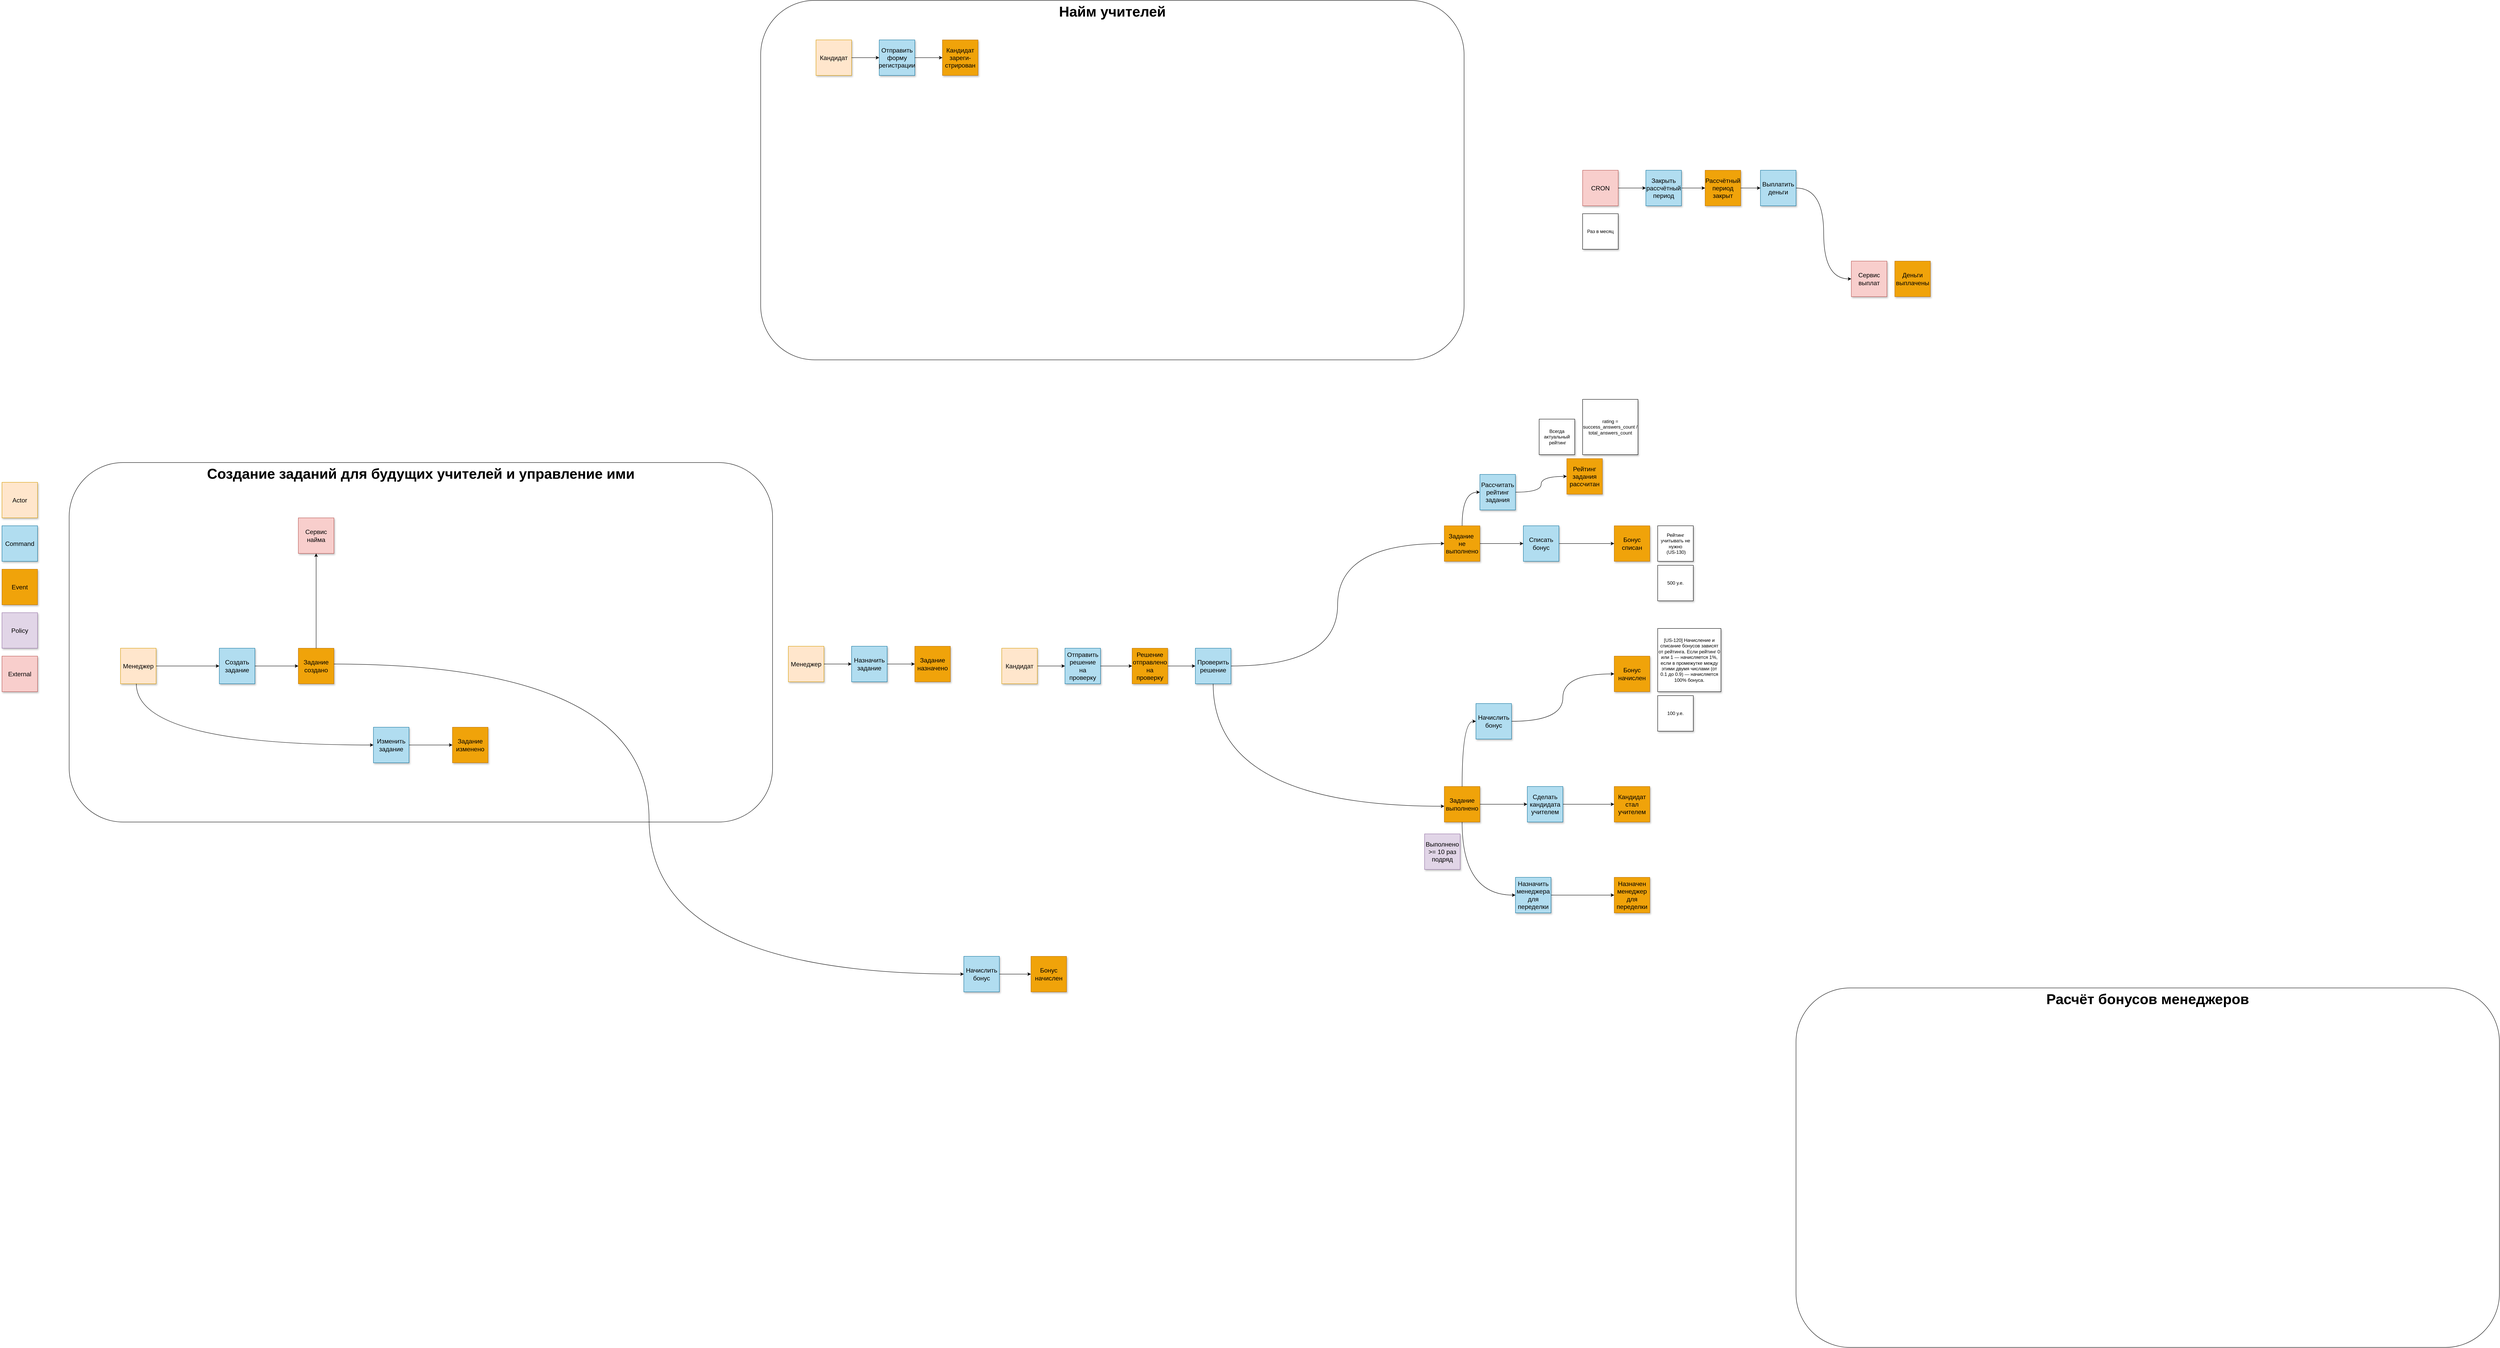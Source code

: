 <mxfile version="27.0.9">
  <diagram name="Страница — 1" id="NGPSr6TKWszpCNyqdr5B">
    <mxGraphModel dx="5503" dy="3042" grid="1" gridSize="10" guides="1" tooltips="1" connect="1" arrows="1" fold="1" page="1" pageScale="1" pageWidth="827" pageHeight="1169" math="0" shadow="0">
      <root>
        <mxCell id="0" />
        <mxCell id="1" parent="0" />
        <mxCell id="jLzZF4RuqzGzyWeto8rF-91" value="&lt;font style=&quot;font-size: 36px;&quot;&gt;Найм учителей&lt;/font&gt;" style="rounded=1;whiteSpace=wrap;html=1;fontFamily=Helvetica;fontSize=11;fontColor=default;labelBackgroundColor=default;verticalAlign=top;align=center;fontStyle=1" vertex="1" parent="1">
          <mxGeometry x="-230" y="-800" width="1780" height="910" as="geometry" />
        </mxCell>
        <mxCell id="jLzZF4RuqzGzyWeto8rF-90" value="&lt;font style=&quot;font-size: 36px;&quot;&gt;Расчёт бонусов менеджеров&lt;/font&gt;" style="rounded=1;whiteSpace=wrap;html=1;fontFamily=Helvetica;fontSize=11;fontColor=default;labelBackgroundColor=default;verticalAlign=top;align=center;fontStyle=1" vertex="1" parent="1">
          <mxGeometry x="2390" y="1700" width="1780" height="910" as="geometry" />
        </mxCell>
        <mxCell id="jLzZF4RuqzGzyWeto8rF-89" value="&lt;font style=&quot;font-size: 36px;&quot;&gt;Создание заданий для будущих учителей и управление ими&lt;/font&gt;" style="rounded=1;whiteSpace=wrap;html=1;fontFamily=Helvetica;fontSize=11;fontColor=default;labelBackgroundColor=default;verticalAlign=top;align=center;fontStyle=1" vertex="1" parent="1">
          <mxGeometry x="-1980" y="370" width="1780" height="910" as="geometry" />
        </mxCell>
        <mxCell id="CO1IV0NMNZ6v1MnFKfws-3" value="&lt;font style=&quot;font-size: 16px;&quot;&gt;Actor&lt;/font&gt;" style="shape=note;whiteSpace=wrap;html=1;backgroundOutline=1;darkOpacity=0.05;fillColor=#ffe6cc;strokeColor=#d79b00;fillStyle=solid;direction=west;gradientDirection=north;shadow=1;size=0;pointerEvents=1;" parent="1" vertex="1">
          <mxGeometry x="-2150" y="420" width="90" height="90" as="geometry" />
        </mxCell>
        <mxCell id="CO1IV0NMNZ6v1MnFKfws-4" value="&lt;font style=&quot;font-size: 16px;&quot;&gt;Command&lt;/font&gt;" style="shape=note;whiteSpace=wrap;html=1;backgroundOutline=1;darkOpacity=0.05;fillColor=#b1ddf0;strokeColor=#10739e;fillStyle=solid;direction=west;gradientDirection=north;shadow=1;size=0;pointerEvents=1;" parent="1" vertex="1">
          <mxGeometry x="-2150" y="530" width="90" height="90" as="geometry" />
        </mxCell>
        <mxCell id="CO1IV0NMNZ6v1MnFKfws-5" value="&lt;font style=&quot;font-size: 16px;&quot;&gt;Event&lt;/font&gt;" style="shape=note;whiteSpace=wrap;html=1;backgroundOutline=1;darkOpacity=0.05;fillColor=#f0a30a;strokeColor=#BD7000;fillStyle=solid;direction=west;gradientDirection=north;shadow=1;size=0;pointerEvents=1;fontColor=#000000;" parent="1" vertex="1">
          <mxGeometry x="-2150" y="640" width="90" height="90" as="geometry" />
        </mxCell>
        <mxCell id="CO1IV0NMNZ6v1MnFKfws-6" value="&lt;font style=&quot;font-size: 16px;&quot;&gt;Policy&lt;/font&gt;" style="shape=note;whiteSpace=wrap;html=1;backgroundOutline=1;darkOpacity=0.05;fillColor=#e1d5e7;strokeColor=#9673a6;fillStyle=solid;direction=west;gradientDirection=north;shadow=1;size=0;pointerEvents=1;" parent="1" vertex="1">
          <mxGeometry x="-2150" y="750" width="90" height="90" as="geometry" />
        </mxCell>
        <mxCell id="h1oPTxE2GkJXds1VuIES-3" value="&lt;font style=&quot;font-size: 16px;&quot;&gt;Менеджер&lt;/font&gt;" style="shape=note;whiteSpace=wrap;html=1;backgroundOutline=1;darkOpacity=0.05;fillColor=#ffe6cc;strokeColor=#d79b00;fillStyle=solid;direction=west;gradientDirection=north;shadow=1;size=0;pointerEvents=1;" parent="1" vertex="1">
          <mxGeometry x="-1850" y="840" width="90" height="90" as="geometry" />
        </mxCell>
        <mxCell id="h1oPTxE2GkJXds1VuIES-4" value="&lt;span style=&quot;font-size: 16px;&quot;&gt;Задание создано&lt;/span&gt;" style="shape=note;whiteSpace=wrap;html=1;backgroundOutline=1;darkOpacity=0.05;fillColor=#f0a30a;strokeColor=#BD7000;fillStyle=solid;direction=west;gradientDirection=north;shadow=1;size=0;pointerEvents=1;fontColor=#000000;" parent="1" vertex="1">
          <mxGeometry x="-1400" y="840" width="90" height="90" as="geometry" />
        </mxCell>
        <mxCell id="h1oPTxE2GkJXds1VuIES-5" value="&lt;span style=&quot;font-size: 16px;&quot;&gt;Задание изменено&lt;/span&gt;" style="shape=note;whiteSpace=wrap;html=1;backgroundOutline=1;darkOpacity=0.05;fillColor=#f0a30a;strokeColor=#BD7000;fillStyle=solid;direction=west;gradientDirection=north;shadow=1;size=0;pointerEvents=1;fontColor=#000000;" parent="1" vertex="1">
          <mxGeometry x="-1010" y="1040" width="90" height="90" as="geometry" />
        </mxCell>
        <mxCell id="jLzZF4RuqzGzyWeto8rF-14" style="edgeStyle=orthogonalEdgeStyle;shape=connector;curved=1;rounded=0;orthogonalLoop=1;jettySize=auto;html=1;strokeColor=default;align=center;verticalAlign=middle;fontFamily=Helvetica;fontSize=11;fontColor=default;labelBackgroundColor=default;endArrow=classic;entryX=0;entryY=0;entryDx=90;entryDy=45;entryPerimeter=0;" edge="1" parent="1" source="jLzZF4RuqzGzyWeto8rF-73" target="h1oPTxE2GkJXds1VuIES-9">
          <mxGeometry relative="1" as="geometry">
            <mxPoint x="1530" y="1470" as="targetPoint" />
          </mxGeometry>
        </mxCell>
        <mxCell id="h1oPTxE2GkJXds1VuIES-6" value="&lt;span style=&quot;font-size: 16px;&quot;&gt;Задание выполнено&lt;/span&gt;" style="shape=note;whiteSpace=wrap;html=1;backgroundOutline=1;darkOpacity=0.05;fillColor=#f0a30a;strokeColor=#BD7000;fillStyle=solid;direction=west;gradientDirection=north;shadow=1;size=0;pointerEvents=1;fontColor=#000000;" parent="1" vertex="1">
          <mxGeometry x="1500" y="1190" width="90" height="90" as="geometry" />
        </mxCell>
        <mxCell id="h1oPTxE2GkJXds1VuIES-7" value="&lt;font style=&quot;font-size: 16px;&quot;&gt;Выполнено &amp;gt;= 10 раз подряд&lt;/font&gt;" style="shape=note;whiteSpace=wrap;html=1;backgroundOutline=1;darkOpacity=0.05;fillColor=#e1d5e7;strokeColor=#9673a6;fillStyle=solid;direction=west;gradientDirection=north;shadow=1;size=0;pointerEvents=1;" parent="1" vertex="1">
          <mxGeometry x="1450" y="1310" width="90" height="90" as="geometry" />
        </mxCell>
        <mxCell id="h1oPTxE2GkJXds1VuIES-9" value="&lt;font style=&quot;font-size: 16px;&quot;&gt;Назначен менеджер для переделки&lt;/font&gt;" style="shape=note;whiteSpace=wrap;html=1;backgroundOutline=1;darkOpacity=0.05;fillColor=#f0a30a;strokeColor=#BD7000;fillStyle=solid;direction=west;gradientDirection=north;shadow=1;size=0;pointerEvents=1;fontColor=#000000;" parent="1" vertex="1">
          <mxGeometry x="1930" y="1420" width="90" height="90" as="geometry" />
        </mxCell>
        <mxCell id="h1oPTxE2GkJXds1VuIES-10" value="&lt;font style=&quot;font-size: 16px;&quot;&gt;External&lt;/font&gt;" style="shape=note;whiteSpace=wrap;html=1;backgroundOutline=1;darkOpacity=0.05;fillColor=#f8cecc;strokeColor=#b85450;fillStyle=solid;direction=west;gradientDirection=north;shadow=1;size=0;pointerEvents=1;" parent="1" vertex="1">
          <mxGeometry x="-2150" y="860" width="90" height="90" as="geometry" />
        </mxCell>
        <mxCell id="h1oPTxE2GkJXds1VuIES-12" value="&lt;span style=&quot;font-size: 16px;&quot;&gt;Сервис найма&lt;/span&gt;" style="shape=note;whiteSpace=wrap;html=1;backgroundOutline=1;darkOpacity=0.05;fillColor=#f8cecc;strokeColor=#b85450;fillStyle=solid;direction=west;gradientDirection=north;shadow=1;size=0;pointerEvents=1;" parent="1" vertex="1">
          <mxGeometry x="-1400" y="510" width="90" height="90" as="geometry" />
        </mxCell>
        <mxCell id="h1oPTxE2GkJXds1VuIES-13" style="edgeStyle=orthogonalEdgeStyle;rounded=0;orthogonalLoop=1;jettySize=auto;html=1;entryX=0;entryY=0;entryDx=45;entryDy=0;entryPerimeter=0;curved=1;exitX=0.5;exitY=1;exitDx=0;exitDy=0;exitPerimeter=0;" parent="1" source="h1oPTxE2GkJXds1VuIES-4" target="h1oPTxE2GkJXds1VuIES-12" edge="1">
          <mxGeometry relative="1" as="geometry" />
        </mxCell>
        <mxCell id="h1oPTxE2GkJXds1VuIES-19" value="&lt;font style=&quot;font-size: 16px;&quot;&gt;Менеджер&lt;/font&gt;" style="shape=note;whiteSpace=wrap;html=1;backgroundOutline=1;darkOpacity=0.05;fillColor=#ffe6cc;strokeColor=#d79b00;fillStyle=solid;direction=west;gradientDirection=north;shadow=1;size=0;pointerEvents=1;" parent="1" vertex="1">
          <mxGeometry x="-160" y="835" width="90" height="90" as="geometry" />
        </mxCell>
        <mxCell id="h1oPTxE2GkJXds1VuIES-20" value="&lt;span style=&quot;font-size: 16px;&quot;&gt;Задание назначено&lt;/span&gt;" style="shape=note;whiteSpace=wrap;html=1;backgroundOutline=1;darkOpacity=0.05;fillColor=#f0a30a;strokeColor=#BD7000;fillStyle=solid;direction=west;gradientDirection=north;shadow=1;size=0;pointerEvents=1;fontColor=#000000;" parent="1" vertex="1">
          <mxGeometry x="160" y="835" width="90" height="90" as="geometry" />
        </mxCell>
        <mxCell id="jLzZF4RuqzGzyWeto8rF-57" style="edgeStyle=orthogonalEdgeStyle;shape=connector;curved=1;rounded=0;orthogonalLoop=1;jettySize=auto;html=1;strokeColor=default;align=center;verticalAlign=middle;fontFamily=Helvetica;fontSize=11;fontColor=default;labelBackgroundColor=default;endArrow=classic;entryX=0;entryY=0;entryDx=90;entryDy=45;entryPerimeter=0;" edge="1" parent="1" source="jLzZF4RuqzGzyWeto8rF-1" target="jLzZF4RuqzGzyWeto8rF-58">
          <mxGeometry relative="1" as="geometry">
            <mxPoint x="520" y="890" as="targetPoint" />
          </mxGeometry>
        </mxCell>
        <mxCell id="jLzZF4RuqzGzyWeto8rF-1" value="&lt;font style=&quot;font-size: 16px;&quot;&gt;Кандидат&lt;/font&gt;" style="shape=note;whiteSpace=wrap;html=1;backgroundOutline=1;darkOpacity=0.05;fillColor=#ffe6cc;strokeColor=#d79b00;fillStyle=solid;direction=west;gradientDirection=north;shadow=1;size=0;pointerEvents=1;" vertex="1" parent="1">
          <mxGeometry x="380" y="840" width="90" height="90" as="geometry" />
        </mxCell>
        <mxCell id="jLzZF4RuqzGzyWeto8rF-2" value="&lt;span style=&quot;font-size: 16px;&quot;&gt;Решение отправлено на проверку&lt;/span&gt;" style="shape=note;whiteSpace=wrap;html=1;backgroundOutline=1;darkOpacity=0.05;fillColor=#f0a30a;strokeColor=#BD7000;fillStyle=solid;direction=west;gradientDirection=north;shadow=1;size=0;pointerEvents=1;fontColor=#000000;" vertex="1" parent="1">
          <mxGeometry x="710" y="840" width="90" height="90" as="geometry" />
        </mxCell>
        <mxCell id="jLzZF4RuqzGzyWeto8rF-5" value="&lt;span style=&quot;font-size: 16px;&quot;&gt;Кандидат стал учителем&lt;/span&gt;" style="shape=note;whiteSpace=wrap;html=1;backgroundOutline=1;darkOpacity=0.05;fillColor=#f0a30a;strokeColor=#BD7000;fillStyle=solid;direction=west;gradientDirection=north;shadow=1;size=0;pointerEvents=1;fontColor=#000000;" vertex="1" parent="1">
          <mxGeometry x="1930" y="1190" width="90" height="90" as="geometry" />
        </mxCell>
        <mxCell id="jLzZF4RuqzGzyWeto8rF-24" style="edgeStyle=orthogonalEdgeStyle;shape=connector;curved=1;rounded=0;orthogonalLoop=1;jettySize=auto;html=1;strokeColor=default;align=center;verticalAlign=middle;fontFamily=Helvetica;fontSize=11;fontColor=default;labelBackgroundColor=default;endArrow=classic;" edge="1" parent="1" source="jLzZF4RuqzGzyWeto8rF-63" target="h1oPTxE2GkJXds1VuIES-6">
          <mxGeometry relative="1" as="geometry">
            <mxPoint x="1000.0" y="885" as="sourcePoint" />
            <Array as="points">
              <mxPoint x="915" y="1240" />
            </Array>
          </mxGeometry>
        </mxCell>
        <mxCell id="jLzZF4RuqzGzyWeto8rF-9" value="&lt;span style=&quot;font-size: 16px;&quot;&gt;Задание&amp;nbsp;&lt;/span&gt;&lt;div&gt;&lt;span style=&quot;font-size: 16px;&quot;&gt;не выполнено&lt;/span&gt;&lt;/div&gt;" style="shape=note;whiteSpace=wrap;html=1;backgroundOutline=1;darkOpacity=0.05;fillColor=#f0a30a;strokeColor=#BD7000;fillStyle=solid;direction=west;gradientDirection=north;shadow=1;size=0;pointerEvents=1;fontColor=#000000;" vertex="1" parent="1">
          <mxGeometry x="1500" y="530" width="90" height="90" as="geometry" />
        </mxCell>
        <mxCell id="jLzZF4RuqzGzyWeto8rF-10" value="&lt;span style=&quot;font-size: 16px;&quot;&gt;Рейтинг задания рассчитан&lt;/span&gt;" style="shape=note;whiteSpace=wrap;html=1;backgroundOutline=1;darkOpacity=0.05;fillColor=#f0a30a;strokeColor=#BD7000;fillStyle=solid;direction=west;gradientDirection=north;shadow=1;size=0;pointerEvents=1;fontColor=#000000;" vertex="1" parent="1">
          <mxGeometry x="1810" y="360" width="90" height="90" as="geometry" />
        </mxCell>
        <mxCell id="jLzZF4RuqzGzyWeto8rF-12" style="edgeStyle=orthogonalEdgeStyle;shape=connector;curved=1;rounded=0;orthogonalLoop=1;jettySize=auto;html=1;entryX=0;entryY=0;entryDx=90;entryDy=45;entryPerimeter=0;strokeColor=default;align=center;verticalAlign=middle;fontFamily=Helvetica;fontSize=11;fontColor=default;labelBackgroundColor=default;endArrow=classic;" edge="1" parent="1" source="jLzZF4RuqzGzyWeto8rF-65" target="jLzZF4RuqzGzyWeto8rF-10">
          <mxGeometry relative="1" as="geometry" />
        </mxCell>
        <mxCell id="jLzZF4RuqzGzyWeto8rF-15" value="rating = success_answers_count / total_answers_count" style="shape=note;whiteSpace=wrap;html=1;backgroundOutline=1;darkOpacity=0.05;fillStyle=solid;direction=west;gradientDirection=north;shadow=1;size=0;pointerEvents=1;" vertex="1" parent="1">
          <mxGeometry x="1850" y="210" width="140" height="140" as="geometry" />
        </mxCell>
        <mxCell id="jLzZF4RuqzGzyWeto8rF-16" value="&lt;span style=&quot;font-size: 16px;&quot;&gt;Бонус начислен&lt;/span&gt;" style="shape=note;whiteSpace=wrap;html=1;backgroundOutline=1;darkOpacity=0.05;fillColor=#f0a30a;strokeColor=#BD7000;fillStyle=solid;direction=west;gradientDirection=north;shadow=1;size=0;pointerEvents=1;fontColor=#000000;" vertex="1" parent="1">
          <mxGeometry x="454" y="1620" width="90" height="90" as="geometry" />
        </mxCell>
        <mxCell id="jLzZF4RuqzGzyWeto8rF-17" style="edgeStyle=orthogonalEdgeStyle;shape=connector;curved=1;rounded=0;orthogonalLoop=1;jettySize=auto;html=1;entryX=0;entryY=0;entryDx=90;entryDy=45;entryPerimeter=0;strokeColor=default;align=center;verticalAlign=middle;fontFamily=Helvetica;fontSize=11;fontColor=default;labelBackgroundColor=default;endArrow=classic;" edge="1" parent="1" target="jLzZF4RuqzGzyWeto8rF-60">
          <mxGeometry relative="1" as="geometry">
            <mxPoint x="-1310" y="880" as="sourcePoint" />
          </mxGeometry>
        </mxCell>
        <mxCell id="jLzZF4RuqzGzyWeto8rF-18" value="&lt;span style=&quot;font-size: 16px;&quot;&gt;Бонус начислен&lt;/span&gt;" style="shape=note;whiteSpace=wrap;html=1;backgroundOutline=1;darkOpacity=0.05;fillColor=#f0a30a;strokeColor=#BD7000;fillStyle=solid;direction=west;gradientDirection=north;shadow=1;size=0;pointerEvents=1;fontColor=#000000;" vertex="1" parent="1">
          <mxGeometry x="1930" y="860" width="90" height="90" as="geometry" />
        </mxCell>
        <mxCell id="jLzZF4RuqzGzyWeto8rF-19" style="edgeStyle=orthogonalEdgeStyle;shape=connector;curved=1;rounded=0;orthogonalLoop=1;jettySize=auto;html=1;entryX=0;entryY=0;entryDx=90;entryDy=45;entryPerimeter=0;strokeColor=default;align=center;verticalAlign=middle;fontFamily=Helvetica;fontSize=11;fontColor=default;labelBackgroundColor=default;endArrow=classic;" edge="1" parent="1" source="jLzZF4RuqzGzyWeto8rF-67" target="jLzZF4RuqzGzyWeto8rF-18">
          <mxGeometry relative="1" as="geometry" />
        </mxCell>
        <mxCell id="jLzZF4RuqzGzyWeto8rF-21" value="[US-120] Начисление и списание бонусов зависят от рейтинга. Если рейтинг 0 или 1 — начисляется 1%, если в промежутке между этими двумя числами (от 0.1 до 0.9) — начисляется 100% бонуса." style="shape=note;whiteSpace=wrap;html=1;backgroundOutline=1;darkOpacity=0.05;fillStyle=solid;direction=west;gradientDirection=north;shadow=1;size=0;pointerEvents=1;" vertex="1" parent="1">
          <mxGeometry x="2040" y="790" width="160" height="160" as="geometry" />
        </mxCell>
        <mxCell id="jLzZF4RuqzGzyWeto8rF-22" value="Всегда актуальный&lt;div&gt;&amp;nbsp;рейтинг&lt;/div&gt;" style="shape=note;whiteSpace=wrap;html=1;backgroundOutline=1;darkOpacity=0.05;fillStyle=solid;direction=west;gradientDirection=north;shadow=1;size=0;pointerEvents=1;" vertex="1" parent="1">
          <mxGeometry x="1740" y="260" width="90" height="90" as="geometry" />
        </mxCell>
        <mxCell id="jLzZF4RuqzGzyWeto8rF-23" style="edgeStyle=orthogonalEdgeStyle;shape=connector;curved=1;rounded=0;orthogonalLoop=1;jettySize=auto;html=1;entryX=0;entryY=0;entryDx=90;entryDy=45;entryPerimeter=0;strokeColor=default;align=center;verticalAlign=middle;fontFamily=Helvetica;fontSize=11;fontColor=default;labelBackgroundColor=default;endArrow=classic;exitX=0;exitY=0.5;exitDx=0;exitDy=0;exitPerimeter=0;" edge="1" parent="1" source="jLzZF4RuqzGzyWeto8rF-63" target="jLzZF4RuqzGzyWeto8rF-9">
          <mxGeometry relative="1" as="geometry">
            <mxPoint x="990" y="886" as="sourcePoint" />
          </mxGeometry>
        </mxCell>
        <mxCell id="jLzZF4RuqzGzyWeto8rF-25" value="&lt;span style=&quot;font-size: 16px;&quot;&gt;Бонус списан&lt;/span&gt;" style="shape=note;whiteSpace=wrap;html=1;backgroundOutline=1;darkOpacity=0.05;fillColor=#f0a30a;strokeColor=#BD7000;fillStyle=solid;direction=west;gradientDirection=north;shadow=1;size=0;pointerEvents=1;fontColor=#000000;" vertex="1" parent="1">
          <mxGeometry x="1930" y="530" width="90" height="90" as="geometry" />
        </mxCell>
        <mxCell id="jLzZF4RuqzGzyWeto8rF-28" style="edgeStyle=orthogonalEdgeStyle;shape=connector;curved=1;rounded=0;orthogonalLoop=1;jettySize=auto;html=1;strokeColor=default;align=center;verticalAlign=middle;fontFamily=Helvetica;fontSize=11;fontColor=default;labelBackgroundColor=default;endArrow=classic;entryX=0;entryY=0;entryDx=90;entryDy=45;entryPerimeter=0;" edge="1" parent="1" source="jLzZF4RuqzGzyWeto8rF-66" target="jLzZF4RuqzGzyWeto8rF-25">
          <mxGeometry relative="1" as="geometry">
            <mxPoint x="1590" y="700" as="targetPoint" />
          </mxGeometry>
        </mxCell>
        <mxCell id="jLzZF4RuqzGzyWeto8rF-29" value="500 у.е." style="shape=note;whiteSpace=wrap;html=1;backgroundOutline=1;darkOpacity=0.05;fillStyle=solid;direction=west;gradientDirection=north;shadow=1;size=0;pointerEvents=1;" vertex="1" parent="1">
          <mxGeometry x="2040" y="630" width="90" height="90" as="geometry" />
        </mxCell>
        <mxCell id="jLzZF4RuqzGzyWeto8rF-30" value="Рейтинг учитывать не нужно&lt;div&gt;&amp;nbsp;(US-130)&lt;/div&gt;" style="shape=note;whiteSpace=wrap;html=1;backgroundOutline=1;darkOpacity=0.05;fillStyle=solid;direction=west;gradientDirection=north;shadow=1;size=0;pointerEvents=1;" vertex="1" parent="1">
          <mxGeometry x="2040" y="530" width="90" height="90" as="geometry" />
        </mxCell>
        <mxCell id="jLzZF4RuqzGzyWeto8rF-31" value="100 у.е." style="shape=note;whiteSpace=wrap;html=1;backgroundOutline=1;darkOpacity=0.05;fillStyle=solid;direction=west;gradientDirection=north;shadow=1;size=0;pointerEvents=1;" vertex="1" parent="1">
          <mxGeometry x="2040" y="960" width="90" height="90" as="geometry" />
        </mxCell>
        <mxCell id="jLzZF4RuqzGzyWeto8rF-33" value="&lt;span style=&quot;font-size: 16px;&quot;&gt;CRON&lt;/span&gt;" style="shape=note;whiteSpace=wrap;html=1;backgroundOutline=1;darkOpacity=0.05;fillColor=#f8cecc;strokeColor=#b85450;fillStyle=solid;direction=west;gradientDirection=north;shadow=1;size=0;pointerEvents=1;" vertex="1" parent="1">
          <mxGeometry x="1850" y="-370" width="90" height="90" as="geometry" />
        </mxCell>
        <mxCell id="jLzZF4RuqzGzyWeto8rF-34" value="Раз в месяц" style="shape=note;whiteSpace=wrap;html=1;backgroundOutline=1;darkOpacity=0.05;fillStyle=solid;direction=west;gradientDirection=north;shadow=1;size=0;pointerEvents=1;" vertex="1" parent="1">
          <mxGeometry x="1850" y="-260" width="90" height="90" as="geometry" />
        </mxCell>
        <mxCell id="jLzZF4RuqzGzyWeto8rF-35" value="&lt;span style=&quot;font-size: 16px;&quot;&gt;Рассчётный период закрыт&lt;/span&gt;" style="shape=note;whiteSpace=wrap;html=1;backgroundOutline=1;darkOpacity=0.05;fillColor=#f0a30a;strokeColor=#BD7000;fillStyle=solid;direction=west;gradientDirection=north;shadow=1;size=0;pointerEvents=1;fontColor=#000000;" vertex="1" parent="1">
          <mxGeometry x="2160" y="-370" width="90" height="90" as="geometry" />
        </mxCell>
        <mxCell id="jLzZF4RuqzGzyWeto8rF-36" value="&lt;font style=&quot;font-size: 16px;&quot;&gt;Создать задание&lt;/font&gt;" style="shape=note;whiteSpace=wrap;html=1;backgroundOutline=1;darkOpacity=0.05;fillColor=#b1ddf0;strokeColor=#10739e;fillStyle=solid;direction=west;gradientDirection=north;shadow=1;size=0;pointerEvents=1;" vertex="1" parent="1">
          <mxGeometry x="-1600" y="840" width="90" height="90" as="geometry" />
        </mxCell>
        <mxCell id="jLzZF4RuqzGzyWeto8rF-37" style="edgeStyle=orthogonalEdgeStyle;shape=connector;curved=1;rounded=0;orthogonalLoop=1;jettySize=auto;html=1;entryX=0;entryY=0;entryDx=90;entryDy=45;entryPerimeter=0;strokeColor=default;align=center;verticalAlign=middle;fontFamily=Helvetica;fontSize=11;fontColor=default;labelBackgroundColor=default;endArrow=classic;" edge="1" parent="1" source="h1oPTxE2GkJXds1VuIES-3" target="jLzZF4RuqzGzyWeto8rF-36">
          <mxGeometry relative="1" as="geometry" />
        </mxCell>
        <mxCell id="jLzZF4RuqzGzyWeto8rF-38" style="edgeStyle=orthogonalEdgeStyle;shape=connector;curved=1;rounded=0;orthogonalLoop=1;jettySize=auto;html=1;entryX=0;entryY=0;entryDx=90;entryDy=45;entryPerimeter=0;strokeColor=default;align=center;verticalAlign=middle;fontFamily=Helvetica;fontSize=11;fontColor=default;labelBackgroundColor=default;endArrow=classic;" edge="1" parent="1" source="jLzZF4RuqzGzyWeto8rF-36" target="h1oPTxE2GkJXds1VuIES-4">
          <mxGeometry relative="1" as="geometry" />
        </mxCell>
        <mxCell id="jLzZF4RuqzGzyWeto8rF-39" value="&lt;font style=&quot;font-size: 16px;&quot;&gt;Изменить задание&lt;/font&gt;" style="shape=note;whiteSpace=wrap;html=1;backgroundOutline=1;darkOpacity=0.05;fillColor=#b1ddf0;strokeColor=#10739e;fillStyle=solid;direction=west;gradientDirection=north;shadow=1;size=0;pointerEvents=1;" vertex="1" parent="1">
          <mxGeometry x="-1210" y="1040" width="90" height="90" as="geometry" />
        </mxCell>
        <mxCell id="jLzZF4RuqzGzyWeto8rF-41" style="edgeStyle=orthogonalEdgeStyle;shape=connector;curved=1;rounded=0;orthogonalLoop=1;jettySize=auto;html=1;entryX=0;entryY=0;entryDx=90;entryDy=45;entryPerimeter=0;strokeColor=default;align=center;verticalAlign=middle;fontFamily=Helvetica;fontSize=11;fontColor=default;labelBackgroundColor=default;endArrow=classic;" edge="1" parent="1" source="jLzZF4RuqzGzyWeto8rF-39" target="h1oPTxE2GkJXds1VuIES-5">
          <mxGeometry relative="1" as="geometry" />
        </mxCell>
        <mxCell id="jLzZF4RuqzGzyWeto8rF-54" value="&lt;span style=&quot;font-size: 16px;&quot;&gt;Назначить задание&lt;/span&gt;" style="shape=note;whiteSpace=wrap;html=1;backgroundOutline=1;darkOpacity=0.05;fillColor=#b1ddf0;strokeColor=#10739e;fillStyle=solid;direction=west;gradientDirection=north;shadow=1;size=0;pointerEvents=1;" vertex="1" parent="1">
          <mxGeometry y="835" width="90" height="90" as="geometry" />
        </mxCell>
        <mxCell id="jLzZF4RuqzGzyWeto8rF-55" style="edgeStyle=orthogonalEdgeStyle;shape=connector;curved=1;rounded=0;orthogonalLoop=1;jettySize=auto;html=1;entryX=0;entryY=0;entryDx=90;entryDy=45;entryPerimeter=0;strokeColor=default;align=center;verticalAlign=middle;fontFamily=Helvetica;fontSize=11;fontColor=default;labelBackgroundColor=default;endArrow=classic;" edge="1" parent="1" source="h1oPTxE2GkJXds1VuIES-19" target="jLzZF4RuqzGzyWeto8rF-54">
          <mxGeometry relative="1" as="geometry" />
        </mxCell>
        <mxCell id="jLzZF4RuqzGzyWeto8rF-56" style="edgeStyle=orthogonalEdgeStyle;shape=connector;curved=1;rounded=0;orthogonalLoop=1;jettySize=auto;html=1;entryX=0;entryY=0;entryDx=90;entryDy=45;entryPerimeter=0;strokeColor=default;align=center;verticalAlign=middle;fontFamily=Helvetica;fontSize=11;fontColor=default;labelBackgroundColor=default;endArrow=classic;" edge="1" parent="1" source="jLzZF4RuqzGzyWeto8rF-54" target="h1oPTxE2GkJXds1VuIES-20">
          <mxGeometry relative="1" as="geometry" />
        </mxCell>
        <mxCell id="jLzZF4RuqzGzyWeto8rF-58" value="&lt;span style=&quot;font-size: 16px;&quot;&gt;Отправить решение на проверку&lt;/span&gt;" style="shape=note;whiteSpace=wrap;html=1;backgroundOutline=1;darkOpacity=0.05;fillColor=#b1ddf0;strokeColor=#10739e;fillStyle=solid;direction=west;gradientDirection=north;shadow=1;size=0;pointerEvents=1;" vertex="1" parent="1">
          <mxGeometry x="540" y="840" width="90" height="90" as="geometry" />
        </mxCell>
        <mxCell id="jLzZF4RuqzGzyWeto8rF-59" style="edgeStyle=orthogonalEdgeStyle;shape=connector;curved=1;rounded=0;orthogonalLoop=1;jettySize=auto;html=1;entryX=0;entryY=0;entryDx=90;entryDy=45;entryPerimeter=0;strokeColor=default;align=center;verticalAlign=middle;fontFamily=Helvetica;fontSize=11;fontColor=default;labelBackgroundColor=default;endArrow=classic;" edge="1" parent="1" source="jLzZF4RuqzGzyWeto8rF-58" target="jLzZF4RuqzGzyWeto8rF-2">
          <mxGeometry relative="1" as="geometry" />
        </mxCell>
        <mxCell id="jLzZF4RuqzGzyWeto8rF-60" value="&lt;font style=&quot;font-size: 16px;&quot;&gt;Начислить бонус&lt;/font&gt;" style="shape=note;whiteSpace=wrap;html=1;backgroundOutline=1;darkOpacity=0.05;fillColor=#b1ddf0;strokeColor=#10739e;fillStyle=solid;direction=west;gradientDirection=north;shadow=1;size=0;pointerEvents=1;" vertex="1" parent="1">
          <mxGeometry x="284" y="1620" width="90" height="90" as="geometry" />
        </mxCell>
        <mxCell id="jLzZF4RuqzGzyWeto8rF-61" style="edgeStyle=orthogonalEdgeStyle;shape=connector;curved=1;rounded=0;orthogonalLoop=1;jettySize=auto;html=1;entryX=0;entryY=0;entryDx=90;entryDy=45;entryPerimeter=0;strokeColor=default;align=center;verticalAlign=middle;fontFamily=Helvetica;fontSize=11;fontColor=default;labelBackgroundColor=default;endArrow=classic;" edge="1" parent="1" source="jLzZF4RuqzGzyWeto8rF-60" target="jLzZF4RuqzGzyWeto8rF-16">
          <mxGeometry relative="1" as="geometry" />
        </mxCell>
        <mxCell id="jLzZF4RuqzGzyWeto8rF-63" value="&lt;span style=&quot;font-size: 16px;&quot;&gt;Проверить решение&lt;/span&gt;" style="shape=note;whiteSpace=wrap;html=1;backgroundOutline=1;darkOpacity=0.05;fillColor=#b1ddf0;strokeColor=#10739e;fillStyle=solid;direction=west;gradientDirection=north;shadow=1;size=0;pointerEvents=1;" vertex="1" parent="1">
          <mxGeometry x="870" y="840" width="90" height="90" as="geometry" />
        </mxCell>
        <mxCell id="jLzZF4RuqzGzyWeto8rF-64" style="edgeStyle=orthogonalEdgeStyle;shape=connector;curved=1;rounded=0;orthogonalLoop=1;jettySize=auto;html=1;entryX=0;entryY=0;entryDx=90;entryDy=45;entryPerimeter=0;strokeColor=default;align=center;verticalAlign=middle;fontFamily=Helvetica;fontSize=11;fontColor=default;labelBackgroundColor=default;endArrow=classic;" edge="1" parent="1" source="jLzZF4RuqzGzyWeto8rF-2" target="jLzZF4RuqzGzyWeto8rF-63">
          <mxGeometry relative="1" as="geometry" />
        </mxCell>
        <mxCell id="jLzZF4RuqzGzyWeto8rF-68" value="" style="edgeStyle=orthogonalEdgeStyle;shape=connector;curved=1;rounded=0;orthogonalLoop=1;jettySize=auto;html=1;entryX=0;entryY=0;entryDx=90;entryDy=45;entryPerimeter=0;strokeColor=default;align=center;verticalAlign=middle;fontFamily=Helvetica;fontSize=11;fontColor=default;labelBackgroundColor=default;endArrow=classic;" edge="1" parent="1" source="h1oPTxE2GkJXds1VuIES-6" target="jLzZF4RuqzGzyWeto8rF-67">
          <mxGeometry relative="1" as="geometry">
            <mxPoint x="1590" y="1125" as="sourcePoint" />
            <mxPoint x="1690" y="915" as="targetPoint" />
          </mxGeometry>
        </mxCell>
        <mxCell id="jLzZF4RuqzGzyWeto8rF-67" value="&lt;font style=&quot;font-size: 16px;&quot;&gt;Начислить бонус&lt;/font&gt;" style="shape=note;whiteSpace=wrap;html=1;backgroundOutline=1;darkOpacity=0.05;fillColor=#b1ddf0;strokeColor=#10739e;fillStyle=solid;direction=west;gradientDirection=north;shadow=1;size=0;pointerEvents=1;" vertex="1" parent="1">
          <mxGeometry x="1580" y="980" width="90" height="90" as="geometry" />
        </mxCell>
        <mxCell id="jLzZF4RuqzGzyWeto8rF-69" value="" style="edgeStyle=orthogonalEdgeStyle;shape=connector;curved=1;rounded=0;orthogonalLoop=1;jettySize=auto;html=1;strokeColor=default;align=center;verticalAlign=middle;fontFamily=Helvetica;fontSize=11;fontColor=default;labelBackgroundColor=default;endArrow=classic;entryX=0;entryY=0;entryDx=90;entryDy=45;entryPerimeter=0;" edge="1" parent="1" source="jLzZF4RuqzGzyWeto8rF-9" target="jLzZF4RuqzGzyWeto8rF-66">
          <mxGeometry relative="1" as="geometry">
            <mxPoint x="1590" y="575" as="sourcePoint" />
            <mxPoint x="1810" y="575" as="targetPoint" />
          </mxGeometry>
        </mxCell>
        <mxCell id="jLzZF4RuqzGzyWeto8rF-66" value="&lt;font style=&quot;font-size: 16px;&quot;&gt;Списать бонус&lt;/font&gt;" style="shape=note;whiteSpace=wrap;html=1;backgroundOutline=1;darkOpacity=0.05;fillColor=#b1ddf0;strokeColor=#10739e;fillStyle=solid;direction=west;gradientDirection=north;shadow=1;size=0;pointerEvents=1;" vertex="1" parent="1">
          <mxGeometry x="1700" y="530" width="90" height="90" as="geometry" />
        </mxCell>
        <mxCell id="jLzZF4RuqzGzyWeto8rF-70" value="" style="edgeStyle=orthogonalEdgeStyle;shape=connector;curved=1;rounded=0;orthogonalLoop=1;jettySize=auto;html=1;entryX=0;entryY=0;entryDx=90;entryDy=45;entryPerimeter=0;strokeColor=default;align=center;verticalAlign=middle;fontFamily=Helvetica;fontSize=11;fontColor=default;labelBackgroundColor=default;endArrow=classic;" edge="1" parent="1" source="jLzZF4RuqzGzyWeto8rF-9" target="jLzZF4RuqzGzyWeto8rF-65">
          <mxGeometry relative="1" as="geometry">
            <mxPoint x="1590" y="575" as="sourcePoint" />
            <mxPoint x="1680" y="355" as="targetPoint" />
          </mxGeometry>
        </mxCell>
        <mxCell id="jLzZF4RuqzGzyWeto8rF-65" value="&lt;font style=&quot;font-size: 16px;&quot;&gt;Рассчитать рейтинг задания&lt;/font&gt;" style="shape=note;whiteSpace=wrap;html=1;backgroundOutline=1;darkOpacity=0.05;fillColor=#b1ddf0;strokeColor=#10739e;fillStyle=solid;direction=west;gradientDirection=north;shadow=1;size=0;pointerEvents=1;" vertex="1" parent="1">
          <mxGeometry x="1590" y="400" width="90" height="90" as="geometry" />
        </mxCell>
        <mxCell id="jLzZF4RuqzGzyWeto8rF-72" value="" style="edgeStyle=orthogonalEdgeStyle;shape=connector;curved=1;rounded=0;orthogonalLoop=1;jettySize=auto;html=1;strokeColor=default;align=center;verticalAlign=middle;fontFamily=Helvetica;fontSize=11;fontColor=default;labelBackgroundColor=default;endArrow=classic;" edge="1" parent="1" source="jLzZF4RuqzGzyWeto8rF-71" target="jLzZF4RuqzGzyWeto8rF-5">
          <mxGeometry relative="1" as="geometry">
            <mxPoint x="1590" y="1235" as="sourcePoint" />
            <mxPoint x="1690" y="1235" as="targetPoint" />
          </mxGeometry>
        </mxCell>
        <mxCell id="jLzZF4RuqzGzyWeto8rF-74" value="" style="edgeStyle=orthogonalEdgeStyle;shape=connector;curved=1;rounded=0;orthogonalLoop=1;jettySize=auto;html=1;strokeColor=default;align=center;verticalAlign=middle;fontFamily=Helvetica;fontSize=11;fontColor=default;labelBackgroundColor=default;endArrow=classic;entryX=0;entryY=0;entryDx=90;entryDy=45;entryPerimeter=0;exitX=0;exitY=0;exitDx=45;exitDy=0;exitPerimeter=0;" edge="1" parent="1" source="h1oPTxE2GkJXds1VuIES-6" target="jLzZF4RuqzGzyWeto8rF-73">
          <mxGeometry relative="1" as="geometry">
            <mxPoint x="1680" y="1465" as="targetPoint" />
            <mxPoint x="1590" y="1235" as="sourcePoint" />
          </mxGeometry>
        </mxCell>
        <mxCell id="jLzZF4RuqzGzyWeto8rF-73" value="&lt;span style=&quot;font-size: 16px;&quot;&gt;Назначить менеджера для переделки&lt;/span&gt;" style="shape=note;whiteSpace=wrap;html=1;backgroundOutline=1;darkOpacity=0.05;fillColor=#b1ddf0;strokeColor=#10739e;fillStyle=solid;direction=west;gradientDirection=north;shadow=1;size=0;pointerEvents=1;" vertex="1" parent="1">
          <mxGeometry x="1680" y="1420" width="90" height="90" as="geometry" />
        </mxCell>
        <mxCell id="jLzZF4RuqzGzyWeto8rF-75" value="" style="edgeStyle=orthogonalEdgeStyle;shape=connector;curved=1;rounded=0;orthogonalLoop=1;jettySize=auto;html=1;strokeColor=default;align=center;verticalAlign=middle;fontFamily=Helvetica;fontSize=11;fontColor=default;labelBackgroundColor=default;endArrow=classic;" edge="1" parent="1" source="h1oPTxE2GkJXds1VuIES-6" target="jLzZF4RuqzGzyWeto8rF-71">
          <mxGeometry relative="1" as="geometry">
            <mxPoint x="1590" y="1235" as="sourcePoint" />
            <mxPoint x="1930" y="1225" as="targetPoint" />
          </mxGeometry>
        </mxCell>
        <mxCell id="jLzZF4RuqzGzyWeto8rF-71" value="&lt;span style=&quot;font-size: 16px;&quot;&gt;Сделать кандидата учителем&lt;/span&gt;" style="shape=note;whiteSpace=wrap;html=1;backgroundOutline=1;darkOpacity=0.05;fillColor=#b1ddf0;strokeColor=#10739e;fillStyle=solid;direction=west;gradientDirection=north;shadow=1;size=0;pointerEvents=1;" vertex="1" parent="1">
          <mxGeometry x="1710" y="1190" width="90" height="90" as="geometry" />
        </mxCell>
        <mxCell id="jLzZF4RuqzGzyWeto8rF-78" style="edgeStyle=orthogonalEdgeStyle;shape=connector;curved=1;rounded=0;orthogonalLoop=1;jettySize=auto;html=1;entryX=0;entryY=0;entryDx=90;entryDy=45;entryPerimeter=0;strokeColor=default;align=center;verticalAlign=middle;fontFamily=Helvetica;fontSize=11;fontColor=default;labelBackgroundColor=default;endArrow=classic;" edge="1" parent="1" source="jLzZF4RuqzGzyWeto8rF-77" target="jLzZF4RuqzGzyWeto8rF-35">
          <mxGeometry relative="1" as="geometry" />
        </mxCell>
        <mxCell id="jLzZF4RuqzGzyWeto8rF-79" value="" style="edgeStyle=orthogonalEdgeStyle;shape=connector;curved=1;rounded=0;orthogonalLoop=1;jettySize=auto;html=1;entryX=0;entryY=0;entryDx=90;entryDy=45;entryPerimeter=0;strokeColor=default;align=center;verticalAlign=middle;fontFamily=Helvetica;fontSize=11;fontColor=default;labelBackgroundColor=default;endArrow=classic;" edge="1" parent="1" source="jLzZF4RuqzGzyWeto8rF-33" target="jLzZF4RuqzGzyWeto8rF-77">
          <mxGeometry relative="1" as="geometry">
            <mxPoint x="1940" y="-315" as="sourcePoint" />
            <mxPoint x="2150" y="-305" as="targetPoint" />
          </mxGeometry>
        </mxCell>
        <mxCell id="jLzZF4RuqzGzyWeto8rF-77" value="&lt;font style=&quot;font-size: 16px;&quot;&gt;Закрыть рассчётный период&lt;/font&gt;" style="shape=note;whiteSpace=wrap;html=1;backgroundOutline=1;darkOpacity=0.05;fillColor=#b1ddf0;strokeColor=#10739e;fillStyle=solid;direction=west;gradientDirection=north;shadow=1;size=0;pointerEvents=1;" vertex="1" parent="1">
          <mxGeometry x="2010" y="-370" width="90" height="90" as="geometry" />
        </mxCell>
        <mxCell id="jLzZF4RuqzGzyWeto8rF-80" value="&lt;span style=&quot;font-size: 16px;&quot;&gt;Сервис выплат&lt;/span&gt;" style="shape=note;whiteSpace=wrap;html=1;backgroundOutline=1;darkOpacity=0.05;fillColor=#f8cecc;strokeColor=#b85450;fillStyle=solid;direction=west;gradientDirection=north;shadow=1;size=0;pointerEvents=1;" vertex="1" parent="1">
          <mxGeometry x="2530" y="-140" width="90" height="90" as="geometry" />
        </mxCell>
        <mxCell id="jLzZF4RuqzGzyWeto8rF-81" value="&lt;font style=&quot;font-size: 16px;&quot;&gt;Выплатить деньги&lt;/font&gt;" style="shape=note;whiteSpace=wrap;html=1;backgroundOutline=1;darkOpacity=0.05;fillColor=#b1ddf0;strokeColor=#10739e;fillStyle=solid;direction=west;gradientDirection=north;shadow=1;size=0;pointerEvents=1;" vertex="1" parent="1">
          <mxGeometry x="2300" y="-370" width="90" height="90" as="geometry" />
        </mxCell>
        <mxCell id="jLzZF4RuqzGzyWeto8rF-82" style="edgeStyle=orthogonalEdgeStyle;shape=connector;curved=1;rounded=0;orthogonalLoop=1;jettySize=auto;html=1;entryX=0;entryY=0;entryDx=90;entryDy=45;entryPerimeter=0;strokeColor=default;align=center;verticalAlign=middle;fontFamily=Helvetica;fontSize=11;fontColor=default;labelBackgroundColor=default;endArrow=classic;" edge="1" parent="1" source="jLzZF4RuqzGzyWeto8rF-35" target="jLzZF4RuqzGzyWeto8rF-81">
          <mxGeometry relative="1" as="geometry" />
        </mxCell>
        <mxCell id="jLzZF4RuqzGzyWeto8rF-83" style="edgeStyle=orthogonalEdgeStyle;shape=connector;curved=1;rounded=0;orthogonalLoop=1;jettySize=auto;html=1;entryX=0;entryY=0;entryDx=90;entryDy=45;entryPerimeter=0;strokeColor=default;align=center;verticalAlign=middle;fontFamily=Helvetica;fontSize=11;fontColor=default;labelBackgroundColor=default;endArrow=classic;" edge="1" parent="1" source="jLzZF4RuqzGzyWeto8rF-81" target="jLzZF4RuqzGzyWeto8rF-80">
          <mxGeometry relative="1" as="geometry" />
        </mxCell>
        <mxCell id="jLzZF4RuqzGzyWeto8rF-84" value="&lt;span style=&quot;font-size: 16px;&quot;&gt;Деньги выплачены&lt;/span&gt;" style="shape=note;whiteSpace=wrap;html=1;backgroundOutline=1;darkOpacity=0.05;fillColor=#f0a30a;strokeColor=#BD7000;fillStyle=solid;direction=west;gradientDirection=north;shadow=1;size=0;pointerEvents=1;fontColor=#000000;" vertex="1" parent="1">
          <mxGeometry x="2640" y="-140" width="90" height="90" as="geometry" />
        </mxCell>
        <mxCell id="jLzZF4RuqzGzyWeto8rF-86" style="edgeStyle=orthogonalEdgeStyle;shape=connector;curved=1;rounded=0;orthogonalLoop=1;jettySize=auto;html=1;entryX=0;entryY=0;entryDx=90;entryDy=45;entryPerimeter=0;strokeColor=default;align=center;verticalAlign=middle;fontFamily=Helvetica;fontSize=11;fontColor=default;labelBackgroundColor=default;endArrow=classic;" edge="1" parent="1" source="h1oPTxE2GkJXds1VuIES-3" target="jLzZF4RuqzGzyWeto8rF-39">
          <mxGeometry relative="1" as="geometry">
            <Array as="points">
              <mxPoint x="-1810" y="1085" />
            </Array>
          </mxGeometry>
        </mxCell>
        <mxCell id="h1oPTxE2GkJXds1VuIES-14" value="&lt;font style=&quot;font-size: 16px;&quot;&gt;Кандидат&lt;/font&gt;" style="shape=note;whiteSpace=wrap;html=1;backgroundOutline=1;darkOpacity=0.05;fillColor=#ffe6cc;strokeColor=#d79b00;fillStyle=solid;direction=west;gradientDirection=north;shadow=1;size=0;pointerEvents=1;" parent="1" vertex="1">
          <mxGeometry x="-90" y="-700" width="90" height="90" as="geometry" />
        </mxCell>
        <mxCell id="h1oPTxE2GkJXds1VuIES-15" value="&lt;span style=&quot;font-size: 16px;&quot;&gt;Кандидат зареги-стрирован&lt;/span&gt;" style="shape=note;whiteSpace=wrap;html=1;backgroundOutline=1;darkOpacity=0.05;fillColor=#f0a30a;strokeColor=#BD7000;fillStyle=solid;direction=west;gradientDirection=north;shadow=1;size=0;pointerEvents=1;fontColor=#000000;" parent="1" vertex="1">
          <mxGeometry x="230" y="-700" width="90" height="90" as="geometry" />
        </mxCell>
        <mxCell id="jLzZF4RuqzGzyWeto8rF-42" value="&lt;font style=&quot;font-size: 16px;&quot;&gt;Отправить форму&lt;/font&gt;&lt;div&gt;&lt;font style=&quot;font-size: 16px;&quot;&gt;регистрации&lt;/font&gt;&lt;/div&gt;" style="shape=note;whiteSpace=wrap;html=1;backgroundOutline=1;darkOpacity=0.05;fillColor=#b1ddf0;strokeColor=#10739e;fillStyle=solid;direction=west;gradientDirection=north;shadow=1;size=0;pointerEvents=1;" vertex="1" parent="1">
          <mxGeometry x="70" y="-700" width="90" height="90" as="geometry" />
        </mxCell>
        <mxCell id="jLzZF4RuqzGzyWeto8rF-49" style="edgeStyle=orthogonalEdgeStyle;shape=connector;curved=1;rounded=0;orthogonalLoop=1;jettySize=auto;html=1;entryX=0;entryY=0;entryDx=90;entryDy=45;entryPerimeter=0;strokeColor=default;align=center;verticalAlign=middle;fontFamily=Helvetica;fontSize=11;fontColor=default;labelBackgroundColor=default;endArrow=classic;" edge="1" parent="1" source="h1oPTxE2GkJXds1VuIES-14" target="jLzZF4RuqzGzyWeto8rF-42">
          <mxGeometry relative="1" as="geometry" />
        </mxCell>
        <mxCell id="jLzZF4RuqzGzyWeto8rF-50" style="edgeStyle=orthogonalEdgeStyle;shape=connector;curved=1;rounded=0;orthogonalLoop=1;jettySize=auto;html=1;entryX=0;entryY=0;entryDx=90;entryDy=45;entryPerimeter=0;strokeColor=default;align=center;verticalAlign=middle;fontFamily=Helvetica;fontSize=11;fontColor=default;labelBackgroundColor=default;endArrow=classic;" edge="1" parent="1" source="jLzZF4RuqzGzyWeto8rF-42" target="h1oPTxE2GkJXds1VuIES-15">
          <mxGeometry relative="1" as="geometry" />
        </mxCell>
      </root>
    </mxGraphModel>
  </diagram>
</mxfile>
